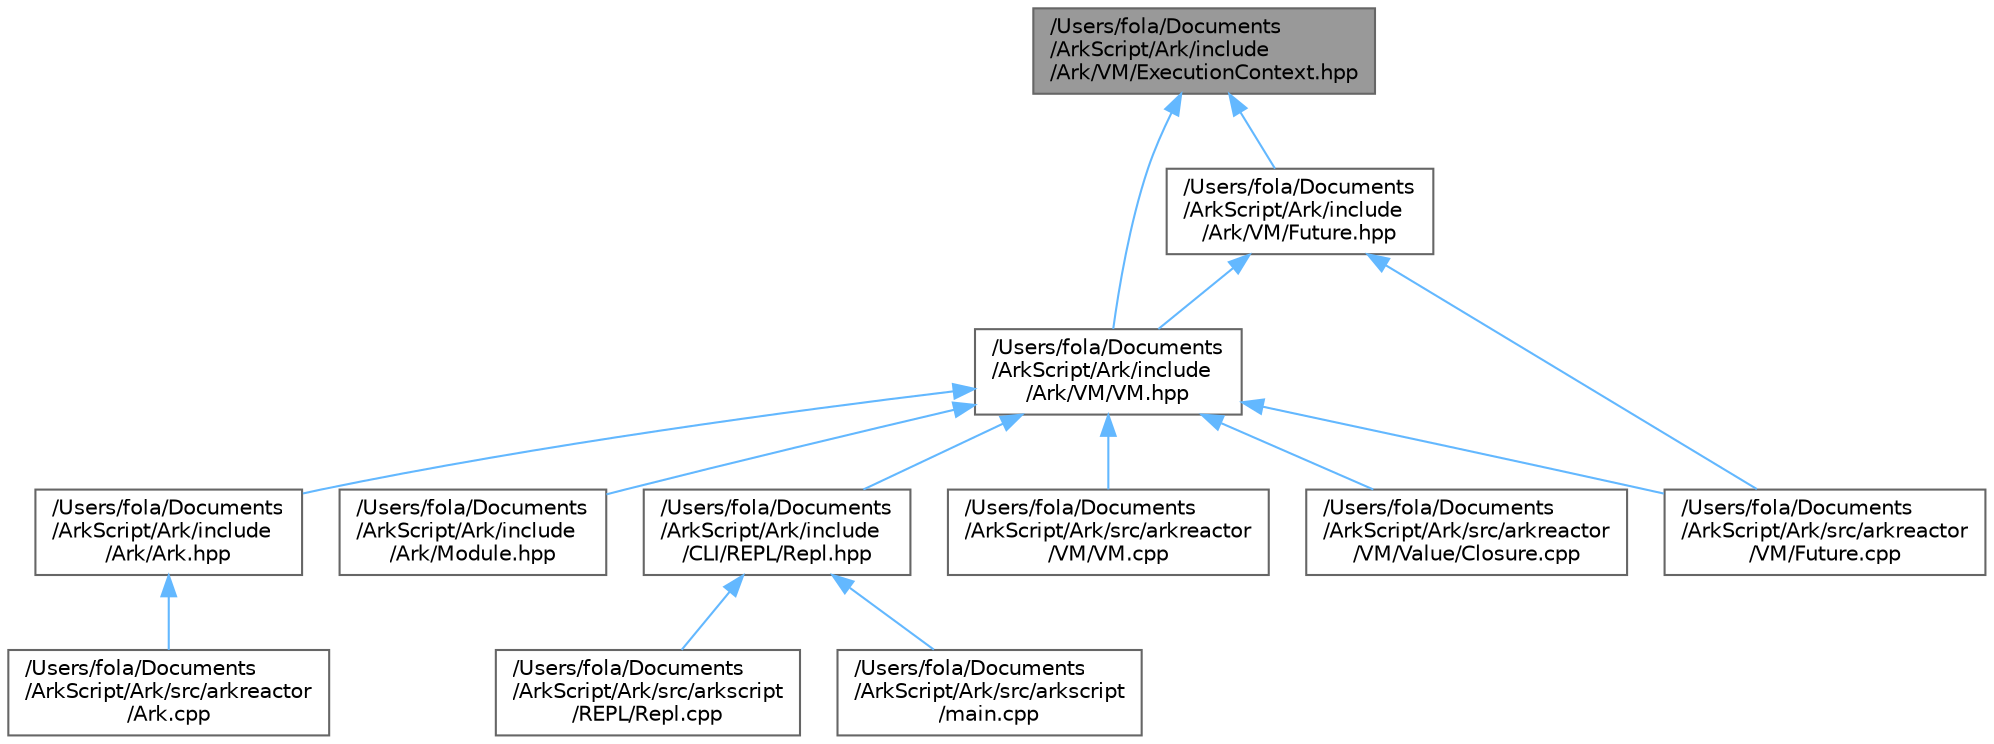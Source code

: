digraph "/Users/fola/Documents/ArkScript/Ark/include/Ark/VM/ExecutionContext.hpp"
{
 // INTERACTIVE_SVG=YES
 // LATEX_PDF_SIZE
  bgcolor="transparent";
  edge [fontname=Helvetica,fontsize=10,labelfontname=Helvetica,labelfontsize=10];
  node [fontname=Helvetica,fontsize=10,shape=box,height=0.2,width=0.4];
  Node1 [id="Node000001",label="/Users/fola/Documents\l/ArkScript/Ark/include\l/Ark/VM/ExecutionContext.hpp",height=0.2,width=0.4,color="gray40", fillcolor="grey60", style="filled", fontcolor="black",tooltip="Keeping track of the internal data needed by the VM."];
  Node1 -> Node2 [id="edge1_Node000001_Node000002",dir="back",color="steelblue1",style="solid",tooltip=" "];
  Node2 [id="Node000002",label="/Users/fola/Documents\l/ArkScript/Ark/include\l/Ark/VM/Future.hpp",height=0.2,width=0.4,color="grey40", fillcolor="white", style="filled",URL="$d0/dda/Future_8hpp.html",tooltip=" "];
  Node2 -> Node3 [id="edge2_Node000002_Node000003",dir="back",color="steelblue1",style="solid",tooltip=" "];
  Node3 [id="Node000003",label="/Users/fola/Documents\l/ArkScript/Ark/include\l/Ark/VM/VM.hpp",height=0.2,width=0.4,color="grey40", fillcolor="white", style="filled",URL="$d1/d91/VM_8hpp.html",tooltip="The ArkScript virtual machine."];
  Node3 -> Node4 [id="edge3_Node000003_Node000004",dir="back",color="steelblue1",style="solid",tooltip=" "];
  Node4 [id="Node000004",label="/Users/fola/Documents\l/ArkScript/Ark/include\l/Ark/Ark.hpp",height=0.2,width=0.4,color="grey40", fillcolor="white", style="filled",URL="$d3/d7e/Ark_8hpp.html",tooltip="Includes the needed files to start using ArkScript."];
  Node4 -> Node5 [id="edge4_Node000004_Node000005",dir="back",color="steelblue1",style="solid",tooltip=" "];
  Node5 [id="Node000005",label="/Users/fola/Documents\l/ArkScript/Ark/src/arkreactor\l/Ark.cpp",height=0.2,width=0.4,color="grey40", fillcolor="white", style="filled",URL="$dc/d32/Ark_8cpp.html",tooltip=" "];
  Node3 -> Node6 [id="edge5_Node000003_Node000006",dir="back",color="steelblue1",style="solid",tooltip=" "];
  Node6 [id="Node000006",label="/Users/fola/Documents\l/ArkScript/Ark/include\l/Ark/Module.hpp",height=0.2,width=0.4,color="grey40", fillcolor="white", style="filled",URL="$d5/d44/Module_8hpp.html",tooltip=" "];
  Node3 -> Node7 [id="edge6_Node000003_Node000007",dir="back",color="steelblue1",style="solid",tooltip=" "];
  Node7 [id="Node000007",label="/Users/fola/Documents\l/ArkScript/Ark/include\l/CLI/REPL/Repl.hpp",height=0.2,width=0.4,color="grey40", fillcolor="white", style="filled",URL="$d5/da5/Repl_8hpp.html",tooltip="ArkScript REPL - Read Eval Print Loop."];
  Node7 -> Node8 [id="edge7_Node000007_Node000008",dir="back",color="steelblue1",style="solid",tooltip=" "];
  Node8 [id="Node000008",label="/Users/fola/Documents\l/ArkScript/Ark/src/arkscript\l/REPL/Repl.cpp",height=0.2,width=0.4,color="grey40", fillcolor="white", style="filled",URL="$d7/d46/Repl_8cpp.html",tooltip=" "];
  Node7 -> Node9 [id="edge8_Node000007_Node000009",dir="back",color="steelblue1",style="solid",tooltip=" "];
  Node9 [id="Node000009",label="/Users/fola/Documents\l/ArkScript/Ark/src/arkscript\l/main.cpp",height=0.2,width=0.4,color="grey40", fillcolor="white", style="filled",URL="$df/d0a/main_8cpp.html",tooltip=" "];
  Node3 -> Node10 [id="edge9_Node000003_Node000010",dir="back",color="steelblue1",style="solid",tooltip=" "];
  Node10 [id="Node000010",label="/Users/fola/Documents\l/ArkScript/Ark/src/arkreactor\l/VM/Future.cpp",height=0.2,width=0.4,color="grey40", fillcolor="white", style="filled",URL="$d4/dc9/Future_8cpp.html",tooltip=" "];
  Node3 -> Node11 [id="edge10_Node000003_Node000011",dir="back",color="steelblue1",style="solid",tooltip=" "];
  Node11 [id="Node000011",label="/Users/fola/Documents\l/ArkScript/Ark/src/arkreactor\l/VM/VM.cpp",height=0.2,width=0.4,color="grey40", fillcolor="white", style="filled",URL="$d2/d27/VM_8cpp.html",tooltip=" "];
  Node3 -> Node12 [id="edge11_Node000003_Node000012",dir="back",color="steelblue1",style="solid",tooltip=" "];
  Node12 [id="Node000012",label="/Users/fola/Documents\l/ArkScript/Ark/src/arkreactor\l/VM/Value/Closure.cpp",height=0.2,width=0.4,color="grey40", fillcolor="white", style="filled",URL="$d1/db2/Closure_8cpp.html",tooltip=" "];
  Node2 -> Node10 [id="edge12_Node000002_Node000010",dir="back",color="steelblue1",style="solid",tooltip=" "];
  Node1 -> Node3 [id="edge13_Node000001_Node000003",dir="back",color="steelblue1",style="solid",tooltip=" "];
}
